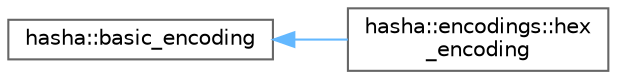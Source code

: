 digraph "Graphical Class Hierarchy"
{
 // LATEX_PDF_SIZE
  bgcolor="transparent";
  edge [fontname=Helvetica,fontsize=10,labelfontname=Helvetica,labelfontsize=10];
  node [fontname=Helvetica,fontsize=10,shape=box,height=0.2,width=0.4];
  rankdir="LR";
  Node0 [id="Node000000",label="hasha::basic_encoding",height=0.2,width=0.4,color="grey40", fillcolor="white", style="filled",URL="$d2/daf/structhasha_1_1basic__encoding.html",tooltip=" "];
  Node0 -> Node1 [id="edge1_Node000000_Node000001",dir="back",color="steelblue1",style="solid",tooltip=" "];
  Node1 [id="Node000001",label="hasha::encodings::hex\l_encoding",height=0.2,width=0.4,color="grey40", fillcolor="white", style="filled",URL="$de/d92/structhasha_1_1encodings_1_1hex__encoding.html",tooltip=" "];
}
